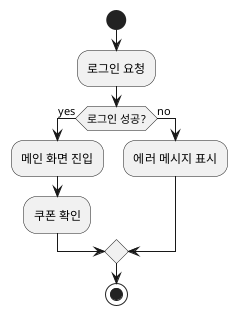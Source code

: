 @startuml
start
:로그인 요청;
if (로그인 성공?) then (yes)
  :메인 화면 진입;
  :쿠폰 확인;
else (no)
  :에러 메시지 표시;
endif
stop
@enduml
